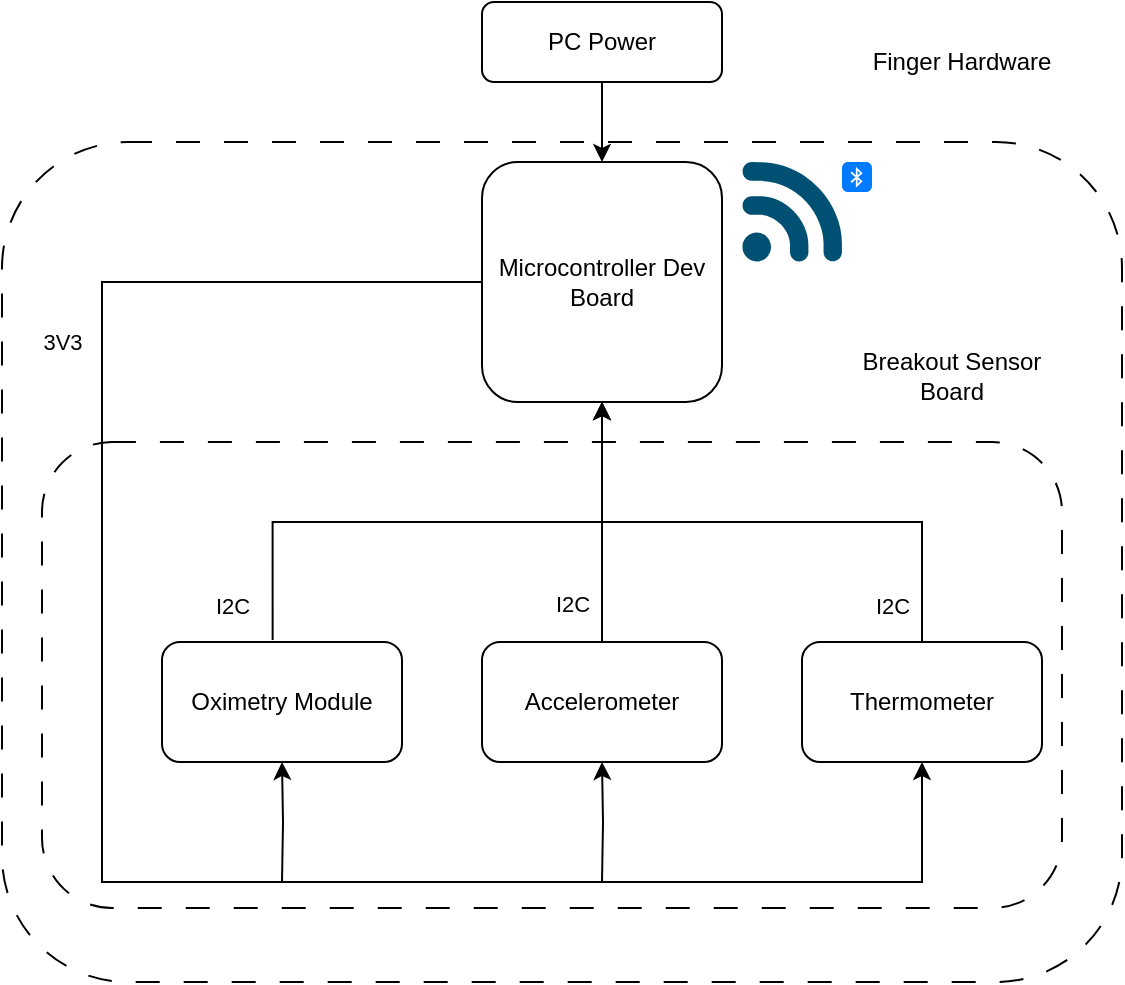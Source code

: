 <mxfile version="24.7.7">
  <diagram name="Page-1" id="-sziISOhZBCgW68WRiRN">
    <mxGraphModel dx="819" dy="431" grid="1" gridSize="10" guides="1" tooltips="1" connect="1" arrows="1" fold="1" page="1" pageScale="1" pageWidth="1169" pageHeight="827" math="0" shadow="0">
      <root>
        <mxCell id="0" />
        <mxCell id="1" parent="0" />
        <mxCell id="NcvXT8SLPfawrKJ4mpWX-2" value="Breakout Sensor Board" style="rounded=1;whiteSpace=wrap;html=1;fillColor=none;dashed=1;dashPattern=12 12;spacingTop=-300;spacingRight=0;spacingLeft=400;fontColor=#000000;" vertex="1" parent="1">
          <mxGeometry x="325" y="388" width="510" height="233" as="geometry" />
        </mxCell>
        <mxCell id="NcvXT8SLPfawrKJ4mpWX-1" value="Finger Hardware" style="rounded=1;whiteSpace=wrap;html=1;fillColor=none;dashed=1;dashPattern=12 12;spacingTop=-500;spacingRight=0;spacingLeft=400;fontColor=#000000;" vertex="1" parent="1">
          <mxGeometry x="305" y="238" width="560" height="420" as="geometry" />
        </mxCell>
        <mxCell id="NcvXT8SLPfawrKJ4mpWX-3" style="edgeStyle=orthogonalEdgeStyle;rounded=0;orthogonalLoop=1;jettySize=auto;html=1;entryX=0.5;entryY=1;entryDx=0;entryDy=0;exitX=0;exitY=0.5;exitDx=0;exitDy=0;fontColor=#000000;" edge="1" parent="1" source="NcvXT8SLPfawrKJ4mpWX-8" target="NcvXT8SLPfawrKJ4mpWX-17">
          <mxGeometry relative="1" as="geometry">
            <mxPoint x="745" y="548" as="targetPoint" />
            <mxPoint x="335" y="338" as="sourcePoint" />
            <Array as="points">
              <mxPoint x="355" y="308" />
              <mxPoint x="355" y="608" />
              <mxPoint x="765" y="608" />
            </Array>
          </mxGeometry>
        </mxCell>
        <mxCell id="NcvXT8SLPfawrKJ4mpWX-4" value="&lt;div&gt;3V3&lt;/div&gt;" style="edgeLabel;html=1;align=center;verticalAlign=middle;resizable=0;points=[];fontColor=#000000;" vertex="1" connectable="0" parent="NcvXT8SLPfawrKJ4mpWX-3">
          <mxGeometry x="-0.542" y="2" relative="1" as="geometry">
            <mxPoint x="-22" as="offset" />
          </mxGeometry>
        </mxCell>
        <mxCell id="NcvXT8SLPfawrKJ4mpWX-7" value="&lt;div&gt;Oximetry Module&lt;/div&gt;" style="rounded=1;whiteSpace=wrap;html=1;fontColor=#000000;" vertex="1" parent="1">
          <mxGeometry x="385" y="488" width="120" height="60" as="geometry" />
        </mxCell>
        <mxCell id="NcvXT8SLPfawrKJ4mpWX-8" value="&lt;div&gt;Microcontroller Dev Board&lt;br&gt;&lt;/div&gt;" style="rounded=1;whiteSpace=wrap;html=1;fontColor=#000000;" vertex="1" parent="1">
          <mxGeometry x="545" y="248" width="120" height="120" as="geometry" />
        </mxCell>
        <mxCell id="NcvXT8SLPfawrKJ4mpWX-9" style="edgeStyle=orthogonalEdgeStyle;rounded=0;orthogonalLoop=1;jettySize=auto;html=1;entryX=0.5;entryY=1;entryDx=0;entryDy=0;fontColor=#000000;exitX=0.461;exitY=-0.017;exitDx=0;exitDy=0;exitPerimeter=0;" edge="1" parent="1" target="NcvXT8SLPfawrKJ4mpWX-8" source="NcvXT8SLPfawrKJ4mpWX-7">
          <mxGeometry relative="1" as="geometry">
            <Array as="points">
              <mxPoint x="440" y="428" />
              <mxPoint x="605" y="428" />
            </Array>
            <mxPoint x="510" y="428" as="sourcePoint" />
            <mxPoint x="605" y="428" as="targetPoint" />
          </mxGeometry>
        </mxCell>
        <mxCell id="NcvXT8SLPfawrKJ4mpWX-10" value="&lt;div&gt;I2C&lt;/div&gt;" style="edgeLabel;html=1;align=center;verticalAlign=middle;resizable=0;points=[];fontColor=#000000;" vertex="1" connectable="0" parent="NcvXT8SLPfawrKJ4mpWX-9">
          <mxGeometry x="-0.178" y="-1" relative="1" as="geometry">
            <mxPoint x="-78" y="41" as="offset" />
          </mxGeometry>
        </mxCell>
        <mxCell id="NcvXT8SLPfawrKJ4mpWX-12" style="edgeStyle=orthogonalEdgeStyle;rounded=0;orthogonalLoop=1;jettySize=auto;html=1;entryX=0.5;entryY=1;entryDx=0;entryDy=0;fontColor=#000000;" edge="1" parent="1" source="NcvXT8SLPfawrKJ4mpWX-14" target="NcvXT8SLPfawrKJ4mpWX-8">
          <mxGeometry relative="1" as="geometry" />
        </mxCell>
        <mxCell id="NcvXT8SLPfawrKJ4mpWX-13" value="I2C" style="edgeLabel;html=1;align=center;verticalAlign=middle;resizable=0;points=[];fontColor=#000000;" vertex="1" connectable="0" parent="NcvXT8SLPfawrKJ4mpWX-12">
          <mxGeometry x="0.041" y="-3" relative="1" as="geometry">
            <mxPoint x="-18" y="43" as="offset" />
          </mxGeometry>
        </mxCell>
        <mxCell id="NcvXT8SLPfawrKJ4mpWX-14" value="&lt;div&gt;Accelerometer&lt;/div&gt;" style="rounded=1;whiteSpace=wrap;html=1;fontColor=#000000;" vertex="1" parent="1">
          <mxGeometry x="545" y="488" width="120" height="60" as="geometry" />
        </mxCell>
        <mxCell id="NcvXT8SLPfawrKJ4mpWX-15" style="edgeStyle=orthogonalEdgeStyle;rounded=0;orthogonalLoop=1;jettySize=auto;html=1;fontColor=#000000;" edge="1" parent="1" source="NcvXT8SLPfawrKJ4mpWX-17">
          <mxGeometry relative="1" as="geometry">
            <Array as="points">
              <mxPoint x="765" y="428" />
              <mxPoint x="605" y="428" />
            </Array>
            <mxPoint x="605" y="368" as="targetPoint" />
          </mxGeometry>
        </mxCell>
        <mxCell id="NcvXT8SLPfawrKJ4mpWX-16" value="&lt;div&gt;I2C&lt;/div&gt;" style="edgeLabel;html=1;align=center;verticalAlign=middle;resizable=0;points=[];fontColor=#000000;" vertex="1" connectable="0" parent="NcvXT8SLPfawrKJ4mpWX-15">
          <mxGeometry x="-0.556" y="2" relative="1" as="geometry">
            <mxPoint x="-13" y="40" as="offset" />
          </mxGeometry>
        </mxCell>
        <mxCell id="NcvXT8SLPfawrKJ4mpWX-17" value="Thermometer" style="rounded=1;whiteSpace=wrap;html=1;fontColor=#000000;" vertex="1" parent="1">
          <mxGeometry x="705" y="488" width="120" height="60" as="geometry" />
        </mxCell>
        <mxCell id="NcvXT8SLPfawrKJ4mpWX-18" style="edgeStyle=orthogonalEdgeStyle;rounded=0;orthogonalLoop=1;jettySize=auto;html=1;entryX=0.5;entryY=1;entryDx=0;entryDy=0;fontColor=#000000;" edge="1" parent="1" target="NcvXT8SLPfawrKJ4mpWX-7">
          <mxGeometry relative="1" as="geometry">
            <mxPoint x="445" y="608" as="sourcePoint" />
            <mxPoint x="444.66" y="608" as="targetPoint" />
          </mxGeometry>
        </mxCell>
        <mxCell id="NcvXT8SLPfawrKJ4mpWX-19" style="edgeStyle=orthogonalEdgeStyle;rounded=0;orthogonalLoop=1;jettySize=auto;html=1;entryX=0.5;entryY=1;entryDx=0;entryDy=0;fontColor=#000000;" edge="1" parent="1" target="NcvXT8SLPfawrKJ4mpWX-14">
          <mxGeometry relative="1" as="geometry">
            <mxPoint x="605" y="608" as="sourcePoint" />
            <mxPoint x="615" y="558" as="targetPoint" />
          </mxGeometry>
        </mxCell>
        <mxCell id="NcvXT8SLPfawrKJ4mpWX-21" value="" style="edgeStyle=orthogonalEdgeStyle;rounded=0;orthogonalLoop=1;jettySize=auto;html=1;fontColor=#000000;" edge="1" parent="1" source="NcvXT8SLPfawrKJ4mpWX-22" target="NcvXT8SLPfawrKJ4mpWX-8">
          <mxGeometry relative="1" as="geometry" />
        </mxCell>
        <mxCell id="NcvXT8SLPfawrKJ4mpWX-22" value="PC Power" style="rounded=1;whiteSpace=wrap;html=1;fontColor=#000000;" vertex="1" parent="1">
          <mxGeometry x="545" y="168" width="120" height="40" as="geometry" />
        </mxCell>
        <mxCell id="NcvXT8SLPfawrKJ4mpWX-23" value="" style="points=[[0.005,0.09,0],[0.08,0,0],[0.76,0.25,0],[1,0.92,0],[0.91,0.995,0],[0.57,0.995,0],[0.045,0.955,0],[0.005,0.43,0]];verticalLabelPosition=bottom;sketch=0;html=1;verticalAlign=top;aspect=fixed;align=center;pointerEvents=1;shape=mxgraph.cisco19.3g_4g_indicator;fillColor=#005073;strokeColor=none;flipH=0;" vertex="1" parent="1">
          <mxGeometry x="675" y="248" width="50" height="50" as="geometry" />
        </mxCell>
        <mxCell id="NcvXT8SLPfawrKJ4mpWX-24" value="" style="html=1;strokeWidth=1;shadow=0;dashed=0;shape=mxgraph.ios7.misc.bluetooth;fillColor=#007AFF;strokeColor=none;buttonText=;strokeColor2=#222222;fontColor=#222222;fontSize=8;verticalLabelPosition=bottom;verticalAlign=top;align=center;sketch=0;" vertex="1" parent="1">
          <mxGeometry x="725" y="248" width="15" height="15" as="geometry" />
        </mxCell>
      </root>
    </mxGraphModel>
  </diagram>
</mxfile>

